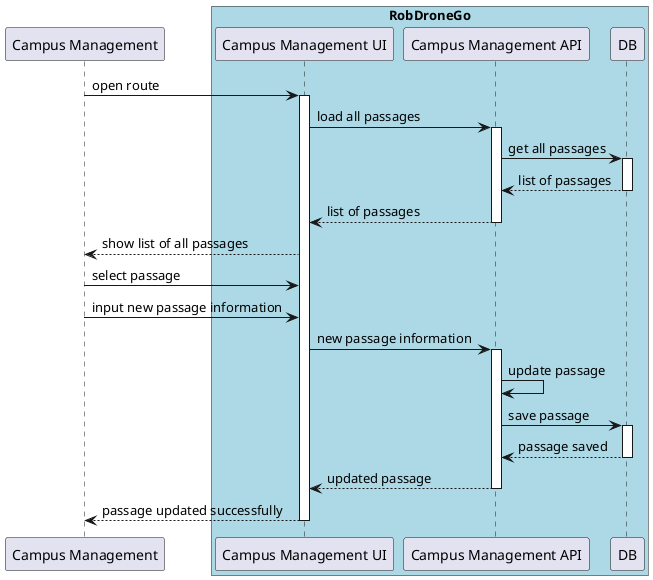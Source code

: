 @startuml SD Lv2

participant "Campus Management" as campusManager
box "RobDroneGo" #LightBlue
    participant "Campus Management UI" as campusUI
    participant "Campus Management API" as campusAPI
    participant "DB" as DB
end box

campusManager -> campusUI : open route
activate campusUI

    campusUI -> campusAPI : load all passages
    activate campusAPI

    campusAPI -> DB : get all passages
    activate DB
    DB --> campusAPI : list of passages
    deactivate DB

    campusAPI --> campusUI : list of passages
    deactivate campusAPI

campusManager <-- campusUI : show list of all passages

campusManager -> campusUI : select passage

campusManager -> campusUI : input new passage information

        campusUI -> campusAPI : new passage information
        activate campusAPI
        campusAPI -> campusAPI : update passage
    
        campusAPI -> DB : save passage
        activate DB
        DB --> campusAPI : passage saved
        deactivate DB
    
        campusAPI --> campusUI : updated passage
        deactivate campusAPI
    
campusManager <-- campusUI : passage updated successfully
deactivate campusUI

@enduml